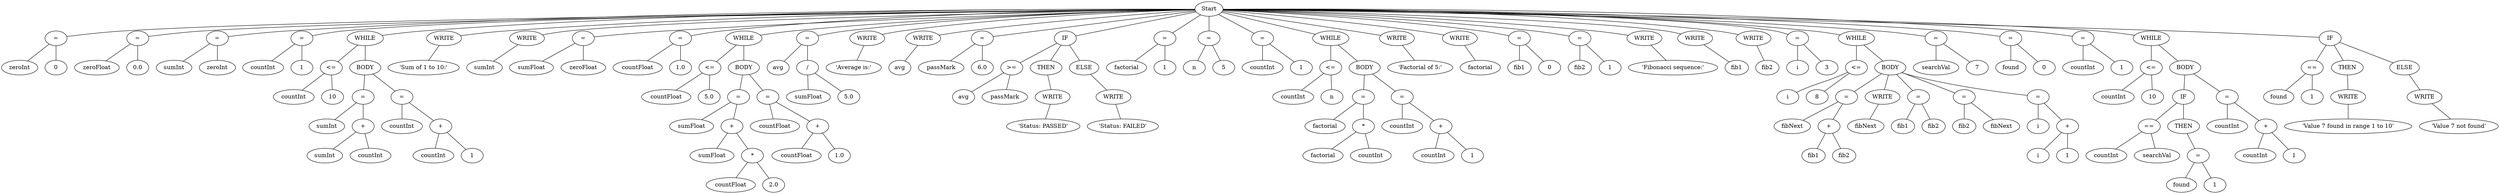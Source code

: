 graph G {node_start [label="Start"]
nodo_82579814 [label="="]
node_start -- nodo_82579814
nodo_1460376315 [label="zeroInt"]
nodo_82579814 -- nodo_1460376315
nodo_527824189 [label="0"]
nodo_82579814 -- nodo_527824189
nodo_1010900785 [label="="]
node_start -- nodo_1010900785
nodo_1834349604 [label="zeroFloat"]
nodo_1010900785 -- nodo_1834349604
nodo_1724006207 [label="0.0"]
nodo_1010900785 -- nodo_1724006207
nodo_1454301895 [label="="]
node_start -- nodo_1454301895
nodo_1646446516 [label="sumInt"]
nodo_1454301895 -- nodo_1646446516
nodo_546630400 [label="zeroInt"]
nodo_1454301895 -- nodo_546630400
nodo_1465390058 [label="="]
node_start -- nodo_1465390058
nodo_1992387356 [label="countInt"]
nodo_1465390058 -- nodo_1992387356
nodo_44698903 [label="1"]
nodo_1465390058 -- nodo_44698903
nodo_98646697 [label="WHILE"]
node_start -- nodo_98646697
nodo_1867886189 [label="<="]
nodo_98646697 -- nodo_1867886189
nodo_1027982373 [label="countInt"]
nodo_1867886189 -- nodo_1027982373
nodo_830309718 [label="10"]
nodo_1867886189 -- nodo_830309718
nodo_774248859 [label="BODY"]
nodo_98646697 -- nodo_774248859
nodo_582943792 [label="="]
nodo_774248859 -- nodo_582943792
nodo_1019947837 [label="sumInt"]
nodo_582943792 -- nodo_1019947837
nodo_1192580380 [label="+"]
nodo_582943792 -- nodo_1192580380
nodo_330921114 [label="sumInt"]
nodo_1192580380 -- nodo_330921114
nodo_1241345113 [label="countInt"]
nodo_1192580380 -- nodo_1241345113
nodo_747250840 [label="="]
nodo_774248859 -- nodo_747250840
nodo_1104816544 [label="countInt"]
nodo_747250840 -- nodo_1104816544
nodo_421496997 [label="+"]
nodo_747250840 -- nodo_421496997
nodo_1000517755 [label="countInt"]
nodo_421496997 -- nodo_1000517755
nodo_1181875571 [label="1"]
nodo_421496997 -- nodo_1181875571
nodo_1736951313 [label="WRITE"]
node_start -- nodo_1736951313
nodo_407399888 [label="'Sum of 1 to 10:'"]
nodo_1736951313 -- nodo_407399888
nodo_263693403 [label="WRITE"]
node_start -- nodo_263693403
nodo_1922321342 [label="sumInt"]
nodo_263693403 -- nodo_1922321342
nodo_1472386210 [label="="]
node_start -- nodo_1472386210
nodo_213849447 [label="sumFloat"]
nodo_1472386210 -- nodo_213849447
nodo_1041825239 [label="zeroFloat"]
nodo_1472386210 -- nodo_1041825239
nodo_1853982737 [label="="]
node_start -- nodo_1853982737
nodo_799483559 [label="countFloat"]
nodo_1853982737 -- nodo_799483559
nodo_1531386393 [label="1.0"]
nodo_1853982737 -- nodo_1531386393
nodo_575189731 [label="WHILE"]
node_start -- nodo_575189731
nodo_1450177311 [label="<="]
nodo_575189731 -- nodo_1450177311
nodo_891010073 [label="countFloat"]
nodo_1450177311 -- nodo_891010073
nodo_1386471411 [label="5.0"]
nodo_1450177311 -- nodo_1386471411
nodo_1240349875 [label="BODY"]
nodo_575189731 -- nodo_1240349875
nodo_1613814170 [label="="]
nodo_1240349875 -- nodo_1613814170
nodo_144919281 [label="sumFloat"]
nodo_1613814170 -- nodo_144919281
nodo_1144209489 [label="+"]
nodo_1613814170 -- nodo_1144209489
nodo_2088822720 [label="sumFloat"]
nodo_1144209489 -- nodo_2088822720
nodo_437915075 [label="*"]
nodo_1144209489 -- nodo_437915075
nodo_142354611 [label="countFloat"]
nodo_437915075 -- nodo_142354611
nodo_1452527653 [label="2.0"]
nodo_437915075 -- nodo_1452527653
nodo_769037264 [label="="]
nodo_1240349875 -- nodo_769037264
nodo_1743321020 [label="countFloat"]
nodo_769037264 -- nodo_1743321020
nodo_238580290 [label="+"]
nodo_769037264 -- nodo_238580290
nodo_1180862808 [label="countFloat"]
nodo_238580290 -- nodo_1180862808
nodo_1605618263 [label="1.0"]
nodo_238580290 -- nodo_1605618263
nodo_2143716106 [label="="]
node_start -- nodo_2143716106
nodo_841041106 [label="avg"]
nodo_2143716106 -- nodo_841041106
nodo_1624974215 [label="/"]
nodo_2143716106 -- nodo_1624974215
nodo_570141881 [label="sumFloat"]
nodo_1624974215 -- nodo_570141881
nodo_1785636191 [label="5.0"]
nodo_1624974215 -- nodo_1785636191
nodo_1504622107 [label="WRITE"]
node_start -- nodo_1504622107
nodo_1381071636 [label="'Average is:'"]
nodo_1504622107 -- nodo_1381071636
nodo_1806675394 [label="WRITE"]
node_start -- nodo_1806675394
nodo_399333994 [label="avg"]
nodo_1806675394 -- nodo_399333994
nodo_144069009 [label="="]
node_start -- nodo_144069009
nodo_1371935308 [label="passMark"]
nodo_144069009 -- nodo_1371935308
nodo_1192322059 [label="6.0"]
nodo_144069009 -- nodo_1192322059
nodo_988969097 [label="IF"]
node_start -- nodo_988969097
nodo_1642568379 [label=">="]
nodo_988969097 -- nodo_1642568379
nodo_756714416 [label="avg"]
nodo_1642568379 -- nodo_756714416
nodo_67471530 [label="passMark"]
nodo_1642568379 -- nodo_67471530
nodo_296119009 [label="THEN"]
nodo_988969097 -- nodo_296119009
nodo_53525444 [label="WRITE"]
nodo_296119009 -- nodo_53525444
nodo_497013714 [label="'Status: PASSED'"]
nodo_53525444 -- nodo_497013714
nodo_1061962722 [label="ELSE"]
nodo_988969097 -- nodo_1061962722
nodo_1516126973 [label="WRITE"]
nodo_1061962722 -- nodo_1516126973
nodo_1471333775 [label="'Status: FAILED'"]
nodo_1516126973 -- nodo_1471333775
nodo_237164246 [label="="]
node_start -- nodo_237164246
nodo_737444156 [label="factorial"]
nodo_237164246 -- nodo_737444156
nodo_720324557 [label="1"]
nodo_237164246 -- nodo_720324557
nodo_1222336008 [label="="]
node_start -- nodo_1222336008
nodo_1356314019 [label="n"]
nodo_1222336008 -- nodo_1356314019
nodo_1604658148 [label="5"]
nodo_1222336008 -- nodo_1604658148
nodo_262457074 [label="="]
node_start -- nodo_262457074
nodo_496890384 [label="countInt"]
nodo_262457074 -- nodo_496890384
nodo_1879713453 [label="1"]
nodo_262457074 -- nodo_1879713453
nodo_105283915 [label="WHILE"]
node_start -- nodo_105283915
nodo_1560493754 [label="<="]
nodo_105283915 -- nodo_1560493754
nodo_2090685689 [label="countInt"]
nodo_1560493754 -- nodo_2090685689
nodo_1323552504 [label="n"]
nodo_1560493754 -- nodo_1323552504
nodo_66283135 [label="BODY"]
nodo_105283915 -- nodo_66283135
nodo_1203859029 [label="="]
nodo_66283135 -- nodo_1203859029
nodo_1366147272 [label="factorial"]
nodo_1203859029 -- nodo_1366147272
nodo_27869203 [label="*"]
nodo_1203859029 -- nodo_27869203
nodo_426839751 [label="factorial"]
nodo_27869203 -- nodo_426839751
nodo_1435396218 [label="countInt"]
nodo_27869203 -- nodo_1435396218
nodo_1784322435 [label="="]
nodo_66283135 -- nodo_1784322435
nodo_557376771 [label="countInt"]
nodo_1784322435 -- nodo_557376771
nodo_808370389 [label="+"]
nodo_1784322435 -- nodo_808370389
nodo_373662482 [label="countInt"]
nodo_808370389 -- nodo_373662482
nodo_678278872 [label="1"]
nodo_808370389 -- nodo_678278872
nodo_2041681755 [label="WRITE"]
node_start -- nodo_2041681755
nodo_1310412331 [label="'Factorial of 5:'"]
nodo_2041681755 -- nodo_1310412331
nodo_150280021 [label="WRITE"]
node_start -- nodo_150280021
nodo_865302634 [label="factorial"]
nodo_150280021 -- nodo_865302634
nodo_1989006262 [label="="]
node_start -- nodo_1989006262
nodo_1660137818 [label="fib1"]
nodo_1989006262 -- nodo_1660137818
nodo_1109155310 [label="0"]
nodo_1989006262 -- nodo_1109155310
nodo_1793338863 [label="="]
node_start -- nodo_1793338863
nodo_1919697766 [label="fib2"]
nodo_1793338863 -- nodo_1919697766
nodo_225072400 [label="1"]
nodo_1793338863 -- nodo_225072400
nodo_2144988466 [label="WRITE"]
node_start -- nodo_2144988466
nodo_758745726 [label="'Fibonacci sequence:'"]
nodo_2144988466 -- nodo_758745726
nodo_1719222627 [label="WRITE"]
node_start -- nodo_1719222627
nodo_1981696441 [label="fib1"]
nodo_1719222627 -- nodo_1981696441
nodo_696471743 [label="WRITE"]
node_start -- nodo_696471743
nodo_1216890251 [label="fib2"]
nodo_696471743 -- nodo_1216890251
nodo_1683384224 [label="="]
node_start -- nodo_1683384224
nodo_1619110162 [label="i"]
nodo_1683384224 -- nodo_1619110162
nodo_1404308245 [label="3"]
nodo_1683384224 -- nodo_1404308245
nodo_1494923509 [label="WHILE"]
node_start -- nodo_1494923509
nodo_1669484286 [label="<="]
nodo_1494923509 -- nodo_1669484286
nodo_278727992 [label="i"]
nodo_1669484286 -- nodo_278727992
nodo_483185358 [label="8"]
nodo_1669484286 -- nodo_483185358
nodo_657012849 [label="BODY"]
nodo_1494923509 -- nodo_657012849
nodo_1454208980 [label="="]
nodo_657012849 -- nodo_1454208980
nodo_773932276 [label="fibNext"]
nodo_1454208980 -- nodo_773932276
nodo_1409399132 [label="+"]
nodo_1454208980 -- nodo_1409399132
nodo_981854493 [label="fib1"]
nodo_1409399132 -- nodo_981854493
nodo_128657998 [label="fib2"]
nodo_1409399132 -- nodo_128657998
nodo_596232363 [label="WRITE"]
nodo_657012849 -- nodo_596232363
nodo_2048614111 [label="fibNext"]
nodo_596232363 -- nodo_2048614111
nodo_1875090816 [label="="]
nodo_657012849 -- nodo_1875090816
nodo_828650348 [label="fib1"]
nodo_1875090816 -- nodo_828650348
nodo_1556441467 [label="fib2"]
nodo_1875090816 -- nodo_1556441467
nodo_2089298330 [label="="]
nodo_657012849 -- nodo_2089298330
nodo_265585686 [label="fib2"]
nodo_2089298330 -- nodo_265585686
nodo_523975123 [label="fibNext"]
nodo_2089298330 -- nodo_523975123
nodo_1757550078 [label="="]
nodo_657012849 -- nodo_1757550078
nodo_1438332293 [label="i"]
nodo_1757550078 -- nodo_1438332293
nodo_2120548112 [label="+"]
nodo_1757550078 -- nodo_2120548112
nodo_953656494 [label="i"]
nodo_2120548112 -- nodo_953656494
nodo_1078078383 [label="1"]
nodo_2120548112 -- nodo_1078078383
nodo_1289304383 [label="="]
node_start -- nodo_1289304383
nodo_354210763 [label="searchVal"]
nodo_1289304383 -- nodo_354210763
nodo_275511058 [label="7"]
nodo_1289304383 -- nodo_275511058
nodo_1101375971 [label="="]
node_start -- nodo_1101375971
nodo_1144025129 [label="found"]
nodo_1101375971 -- nodo_1144025129
nodo_927031791 [label="0"]
nodo_1101375971 -- nodo_927031791
nodo_2019414898 [label="="]
node_start -- nodo_2019414898
nodo_349935403 [label="countInt"]
nodo_2019414898 -- nodo_349935403
nodo_1395461281 [label="1"]
nodo_2019414898 -- nodo_1395461281
nodo_1868513586 [label="WHILE"]
node_start -- nodo_1868513586
nodo_832924477 [label="<="]
nodo_1868513586 -- nodo_832924477
nodo_173420972 [label="countInt"]
nodo_832924477 -- nodo_173420972
nodo_521516805 [label="10"]
nodo_832924477 -- nodo_521516805
nodo_416443798 [label="BODY"]
nodo_1868513586 -- nodo_416443798
nodo_45351218 [label="IF"]
nodo_416443798 -- nodo_45351218
nodo_197897785 [label="=="]
nodo_45351218 -- nodo_197897785
nodo_8309771 [label="countInt"]
nodo_197897785 -- nodo_8309771
nodo_576839847 [label="searchVal"]
nodo_197897785 -- nodo_576839847
nodo_1072971569 [label="THEN"]
nodo_45351218 -- nodo_1072971569
nodo_1763243152 [label="="]
nodo_1072971569 -- nodo_1763243152
nodo_535847724 [label="found"]
nodo_1763243152 -- nodo_535847724
nodo_842652845 [label="1"]
nodo_1763243152 -- nodo_842652845
nodo_740978796 [label="="]
nodo_416443798 -- nodo_740978796
nodo_45657357 [label="countInt"]
nodo_740978796 -- nodo_45657357
nodo_516773749 [label="+"]
nodo_740978796 -- nodo_516773749
nodo_1651326133 [label="countInt"]
nodo_516773749 -- nodo_1651326133
nodo_490441092 [label="1"]
nodo_516773749 -- nodo_490441092
nodo_1521258475 [label="IF"]
node_start -- nodo_1521258475
nodo_623711424 [label="=="]
nodo_1521258475 -- nodo_623711424
nodo_1679547976 [label="found"]
nodo_623711424 -- nodo_1679547976
nodo_1517733623 [label="1"]
nodo_623711424 -- nodo_1517733623
nodo_82786096 [label="THEN"]
nodo_1521258475 -- nodo_82786096
nodo_1471680926 [label="WRITE"]
nodo_82786096 -- nodo_1471680926
nodo_1235859577 [label="'Value 7 found in range 1 to 10'"]
nodo_1471680926 -- nodo_1235859577
nodo_1937426074 [label="ELSE"]
nodo_1521258475 -- nodo_1937426074
nodo_496855402 [label="WRITE"]
nodo_1937426074 -- nodo_496855402
nodo_534247292 [label="'Value 7 not found'"]
nodo_496855402 -- nodo_534247292
}
